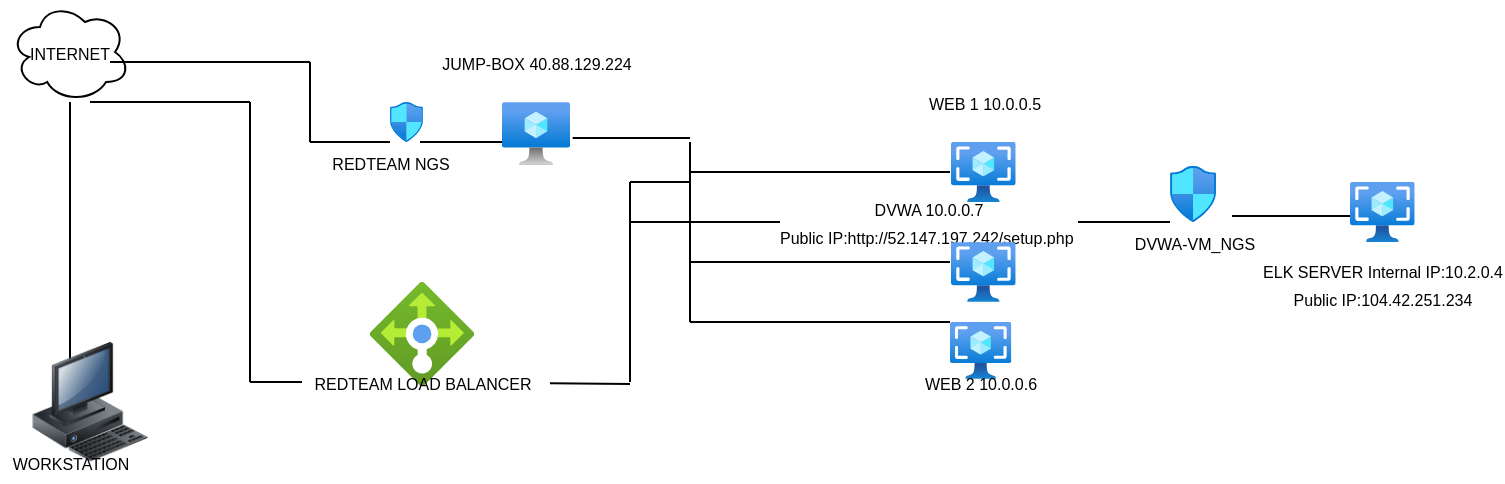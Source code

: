 <mxfile version="14.1.8" type="device"><diagram id="gTZLF7VRztuLQxZSsOBG" name="Page-1"><mxGraphModel dx="782" dy="421" grid="1" gridSize="10" guides="1" tooltips="1" connect="1" arrows="1" fold="1" page="1" pageScale="1" pageWidth="850" pageHeight="1100" math="0" shadow="0"><root><mxCell id="0"/><mxCell id="1" parent="0"/><mxCell id="yzquBJp_XiNlqtrrTbGb-1" value="&lt;font style=&quot;font-size: 8px&quot;&gt;INTERNET&lt;/font&gt;" style="ellipse;shape=cloud;whiteSpace=wrap;html=1;" vertex="1" parent="1"><mxGeometry x="10" y="130" width="60" height="50" as="geometry"/></mxCell><mxCell id="yzquBJp_XiNlqtrrTbGb-2" value="" style="endArrow=none;html=1;" edge="1" parent="1"><mxGeometry width="50" height="50" relative="1" as="geometry"><mxPoint x="40" y="310" as="sourcePoint"/><mxPoint x="40" y="180" as="targetPoint"/></mxGeometry></mxCell><mxCell id="yzquBJp_XiNlqtrrTbGb-6" value="" style="image;html=1;image=img/lib/clip_art/computers/Workstation_128x128.png" vertex="1" parent="1"><mxGeometry x="10" y="300" width="80" height="60" as="geometry"/></mxCell><mxCell id="yzquBJp_XiNlqtrrTbGb-7" value="&lt;font style=&quot;font-size: 8px&quot;&gt;WORKSTATION&lt;/font&gt;" style="text;html=1;align=center;verticalAlign=middle;resizable=0;points=[];autosize=1;" vertex="1" parent="1"><mxGeometry x="5" y="350" width="70" height="20" as="geometry"/></mxCell><mxCell id="yzquBJp_XiNlqtrrTbGb-8" value="" style="endArrow=none;html=1;" edge="1" parent="1"><mxGeometry width="50" height="50" relative="1" as="geometry"><mxPoint x="50" y="180" as="sourcePoint"/><mxPoint x="130" y="180" as="targetPoint"/></mxGeometry></mxCell><mxCell id="yzquBJp_XiNlqtrrTbGb-9" value="" style="endArrow=none;html=1;" edge="1" parent="1"><mxGeometry width="50" height="50" relative="1" as="geometry"><mxPoint x="130" y="320" as="sourcePoint"/><mxPoint x="130" y="180" as="targetPoint"/></mxGeometry></mxCell><mxCell id="yzquBJp_XiNlqtrrTbGb-10" value="" style="endArrow=none;html=1;" edge="1" parent="1" target="yzquBJp_XiNlqtrrTbGb-12"><mxGeometry width="50" height="50" relative="1" as="geometry"><mxPoint x="130" y="320" as="sourcePoint"/><mxPoint x="240" y="270" as="targetPoint"/></mxGeometry></mxCell><mxCell id="yzquBJp_XiNlqtrrTbGb-11" value="" style="aspect=fixed;html=1;points=[];align=center;image;fontSize=12;image=img/lib/azure2/networking/Load_Balancers.svg;" vertex="1" parent="1"><mxGeometry x="190" y="270" width="52" height="52" as="geometry"/></mxCell><mxCell id="yzquBJp_XiNlqtrrTbGb-12" value="&lt;font style=&quot;font-size: 8px&quot;&gt;REDTEAM LOAD BALANCER&lt;/font&gt;" style="text;html=1;align=center;verticalAlign=middle;resizable=0;points=[];autosize=1;" vertex="1" parent="1"><mxGeometry x="156" y="310" width="120" height="20" as="geometry"/></mxCell><mxCell id="yzquBJp_XiNlqtrrTbGb-14" value="" style="endArrow=none;html=1;exitX=1.033;exitY=0.533;exitDx=0;exitDy=0;exitPerimeter=0;" edge="1" parent="1" source="yzquBJp_XiNlqtrrTbGb-12"><mxGeometry width="50" height="50" relative="1" as="geometry"><mxPoint x="270" y="270" as="sourcePoint"/><mxPoint x="320" y="321" as="targetPoint"/></mxGeometry></mxCell><mxCell id="yzquBJp_XiNlqtrrTbGb-15" value="" style="endArrow=none;html=1;" edge="1" parent="1"><mxGeometry width="50" height="50" relative="1" as="geometry"><mxPoint x="320" y="320" as="sourcePoint"/><mxPoint x="320" y="220" as="targetPoint"/></mxGeometry></mxCell><mxCell id="yzquBJp_XiNlqtrrTbGb-16" value="" style="endArrow=none;html=1;" edge="1" parent="1"><mxGeometry width="50" height="50" relative="1" as="geometry"><mxPoint x="320" y="240" as="sourcePoint"/><mxPoint x="590" y="240" as="targetPoint"/></mxGeometry></mxCell><mxCell id="yzquBJp_XiNlqtrrTbGb-35" value="&lt;font style=&quot;font-size: 8px&quot;&gt;DVWA 10.0.0.7&lt;br&gt;Public IP:http://52.147.197.242/setup.php&amp;nbsp;&lt;br&gt;&lt;/font&gt;" style="edgeLabel;html=1;align=center;verticalAlign=middle;resizable=0;points=[];" vertex="1" connectable="0" parent="yzquBJp_XiNlqtrrTbGb-16"><mxGeometry x="0.085" y="-7" relative="1" as="geometry"><mxPoint x="2.67" y="-7" as="offset"/></mxGeometry></mxCell><mxCell id="yzquBJp_XiNlqtrrTbGb-17" value="" style="endArrow=none;html=1;" edge="1" parent="1"><mxGeometry width="50" height="50" relative="1" as="geometry"><mxPoint x="320" y="220" as="sourcePoint"/><mxPoint x="350" y="220" as="targetPoint"/></mxGeometry></mxCell><mxCell id="yzquBJp_XiNlqtrrTbGb-18" value="" style="endArrow=none;html=1;" edge="1" parent="1"><mxGeometry width="50" height="50" relative="1" as="geometry"><mxPoint x="60" y="160" as="sourcePoint"/><mxPoint x="160" y="160" as="targetPoint"/></mxGeometry></mxCell><mxCell id="yzquBJp_XiNlqtrrTbGb-19" value="" style="endArrow=none;html=1;" edge="1" parent="1"><mxGeometry width="50" height="50" relative="1" as="geometry"><mxPoint x="160" y="200" as="sourcePoint"/><mxPoint x="160" y="160" as="targetPoint"/><Array as="points"><mxPoint x="160" y="160"/></Array></mxGeometry></mxCell><mxCell id="yzquBJp_XiNlqtrrTbGb-20" value="" style="endArrow=none;html=1;" edge="1" parent="1"><mxGeometry width="50" height="50" relative="1" as="geometry"><mxPoint x="160" y="200" as="sourcePoint"/><mxPoint x="200" y="200" as="targetPoint"/></mxGeometry></mxCell><mxCell id="yzquBJp_XiNlqtrrTbGb-22" value="" style="aspect=fixed;html=1;points=[];align=center;image;fontSize=12;image=img/lib/azure2/networking/Network_Security_Groups.svg;" vertex="1" parent="1"><mxGeometry x="200" y="180" width="16.47" height="20" as="geometry"/></mxCell><mxCell id="yzquBJp_XiNlqtrrTbGb-23" value="&lt;font style=&quot;font-size: 8px&quot;&gt;REDTEAM NGS&lt;/font&gt;" style="text;html=1;align=center;verticalAlign=middle;resizable=0;points=[];autosize=1;" vertex="1" parent="1"><mxGeometry x="165" y="200" width="70" height="20" as="geometry"/></mxCell><mxCell id="yzquBJp_XiNlqtrrTbGb-24" value="" style="endArrow=none;html=1;entryX=0.059;entryY=0.634;entryDx=0;entryDy=0;entryPerimeter=0;" edge="1" parent="1" target="yzquBJp_XiNlqtrrTbGb-25"><mxGeometry width="50" height="50" relative="1" as="geometry"><mxPoint x="215" y="200" as="sourcePoint"/><mxPoint x="260" y="197" as="targetPoint"/></mxGeometry></mxCell><mxCell id="yzquBJp_XiNlqtrrTbGb-25" value="" style="aspect=fixed;html=1;points=[];align=center;image;fontSize=12;image=img/lib/azure2/compute/Virtual_Machine.svg;" vertex="1" parent="1"><mxGeometry x="256" y="180" width="34" height="31.54" as="geometry"/></mxCell><mxCell id="yzquBJp_XiNlqtrrTbGb-26" value="&lt;font style=&quot;font-size: 8px&quot;&gt;JUMP-BOX 40.88.129.224&lt;/font&gt;" style="text;html=1;align=center;verticalAlign=middle;resizable=0;points=[];autosize=1;" vertex="1" parent="1"><mxGeometry x="218" y="150" width="110" height="20" as="geometry"/></mxCell><mxCell id="yzquBJp_XiNlqtrrTbGb-27" value="" style="endArrow=none;html=1;exitX=1.039;exitY=0.571;exitDx=0;exitDy=0;exitPerimeter=0;" edge="1" parent="1" source="yzquBJp_XiNlqtrrTbGb-25"><mxGeometry width="50" height="50" relative="1" as="geometry"><mxPoint x="270" y="230" as="sourcePoint"/><mxPoint x="350" y="198" as="targetPoint"/></mxGeometry></mxCell><mxCell id="yzquBJp_XiNlqtrrTbGb-28" value="" style="endArrow=none;html=1;" edge="1" parent="1"><mxGeometry width="50" height="50" relative="1" as="geometry"><mxPoint x="350" y="290" as="sourcePoint"/><mxPoint x="350" y="200" as="targetPoint"/></mxGeometry></mxCell><mxCell id="yzquBJp_XiNlqtrrTbGb-29" value="" style="endArrow=none;html=1;" edge="1" parent="1"><mxGeometry width="50" height="50" relative="1" as="geometry"><mxPoint x="350" y="215" as="sourcePoint"/><mxPoint x="480" y="215" as="targetPoint"/></mxGeometry></mxCell><mxCell id="yzquBJp_XiNlqtrrTbGb-30" value="" style="endArrow=none;html=1;" edge="1" parent="1"><mxGeometry width="50" height="50" relative="1" as="geometry"><mxPoint x="350" y="260" as="sourcePoint"/><mxPoint x="480" y="260" as="targetPoint"/><Array as="points"/></mxGeometry></mxCell><mxCell id="yzquBJp_XiNlqtrrTbGb-31" value="" style="endArrow=none;html=1;" edge="1" parent="1"><mxGeometry width="50" height="50" relative="1" as="geometry"><mxPoint x="350" y="290" as="sourcePoint"/><mxPoint x="480" y="290" as="targetPoint"/></mxGeometry></mxCell><mxCell id="yzquBJp_XiNlqtrrTbGb-32" value="" style="aspect=fixed;html=1;points=[];align=center;image;fontSize=12;image=img/lib/azure2/compute/Images.svg;" vertex="1" parent="1"><mxGeometry x="480.5" y="200" width="32.35" height="30" as="geometry"/></mxCell><mxCell id="yzquBJp_XiNlqtrrTbGb-33" value="&lt;font style=&quot;font-size: 8px&quot;&gt;WEB 1 10.0.0.5&lt;/font&gt;" style="text;html=1;align=center;verticalAlign=middle;resizable=0;points=[];autosize=1;" vertex="1" parent="1"><mxGeometry x="461.67" y="170" width="70" height="20" as="geometry"/></mxCell><mxCell id="yzquBJp_XiNlqtrrTbGb-34" value="" style="aspect=fixed;html=1;points=[];align=center;image;fontSize=12;image=img/lib/azure2/compute/Images.svg;" vertex="1" parent="1"><mxGeometry x="480.5" y="250" width="32.34" height="30" as="geometry"/></mxCell><mxCell id="yzquBJp_XiNlqtrrTbGb-36" value="" style="aspect=fixed;html=1;points=[];align=center;image;fontSize=12;image=img/lib/azure2/compute/Images.svg;" vertex="1" parent="1"><mxGeometry x="480" y="290" width="30.67" height="28.45" as="geometry"/></mxCell><mxCell id="yzquBJp_XiNlqtrrTbGb-37" value="&lt;font style=&quot;font-size: 8px&quot;&gt;WEB 2 10.0.0.6&lt;/font&gt;" style="text;html=1;align=center;verticalAlign=middle;resizable=0;points=[];autosize=1;" vertex="1" parent="1"><mxGeometry x="460.34" y="310" width="70" height="20" as="geometry"/></mxCell><mxCell id="yzquBJp_XiNlqtrrTbGb-40" value="" style="aspect=fixed;html=1;points=[];align=center;image;fontSize=12;image=img/lib/azure2/networking/Network_Security_Groups.svg;" vertex="1" parent="1"><mxGeometry x="590" y="212" width="23.06" height="28" as="geometry"/></mxCell><mxCell id="yzquBJp_XiNlqtrrTbGb-41" value="&lt;font style=&quot;font-size: 8px&quot;&gt;DVWA-VM_NGS&lt;/font&gt;" style="text;html=1;align=center;verticalAlign=middle;resizable=0;points=[];autosize=1;" vertex="1" parent="1"><mxGeometry x="561.53" y="240" width="80" height="20" as="geometry"/></mxCell><mxCell id="yzquBJp_XiNlqtrrTbGb-44" value="" style="endArrow=none;html=1;" edge="1" parent="1"><mxGeometry width="50" height="50" relative="1" as="geometry"><mxPoint x="621" y="237" as="sourcePoint"/><mxPoint x="680" y="237" as="targetPoint"/></mxGeometry></mxCell><mxCell id="yzquBJp_XiNlqtrrTbGb-45" value="&lt;font style=&quot;font-size: 8px&quot;&gt;ELK SERVER Internal IP:10.2.0.4&lt;br&gt;Public IP:104.42.251.234&lt;/font&gt;" style="aspect=fixed;html=1;points=[];align=center;image;fontSize=12;image=img/lib/azure2/compute/Images.svg;" vertex="1" parent="1"><mxGeometry x="680" y="220" width="32.35" height="30" as="geometry"/></mxCell></root></mxGraphModel></diagram></mxfile>